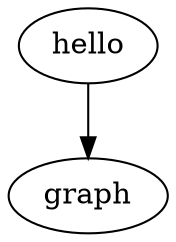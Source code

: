 strict digraph {
  /* This block comment is important or something. */

  // I want to remember this later....
  // layout = "dot";
  node [
    fillcolor = "#ffffff",
  ];

  // general note related to nothing important

  // cool info here about this connection
  "hello" -> "graph";
}